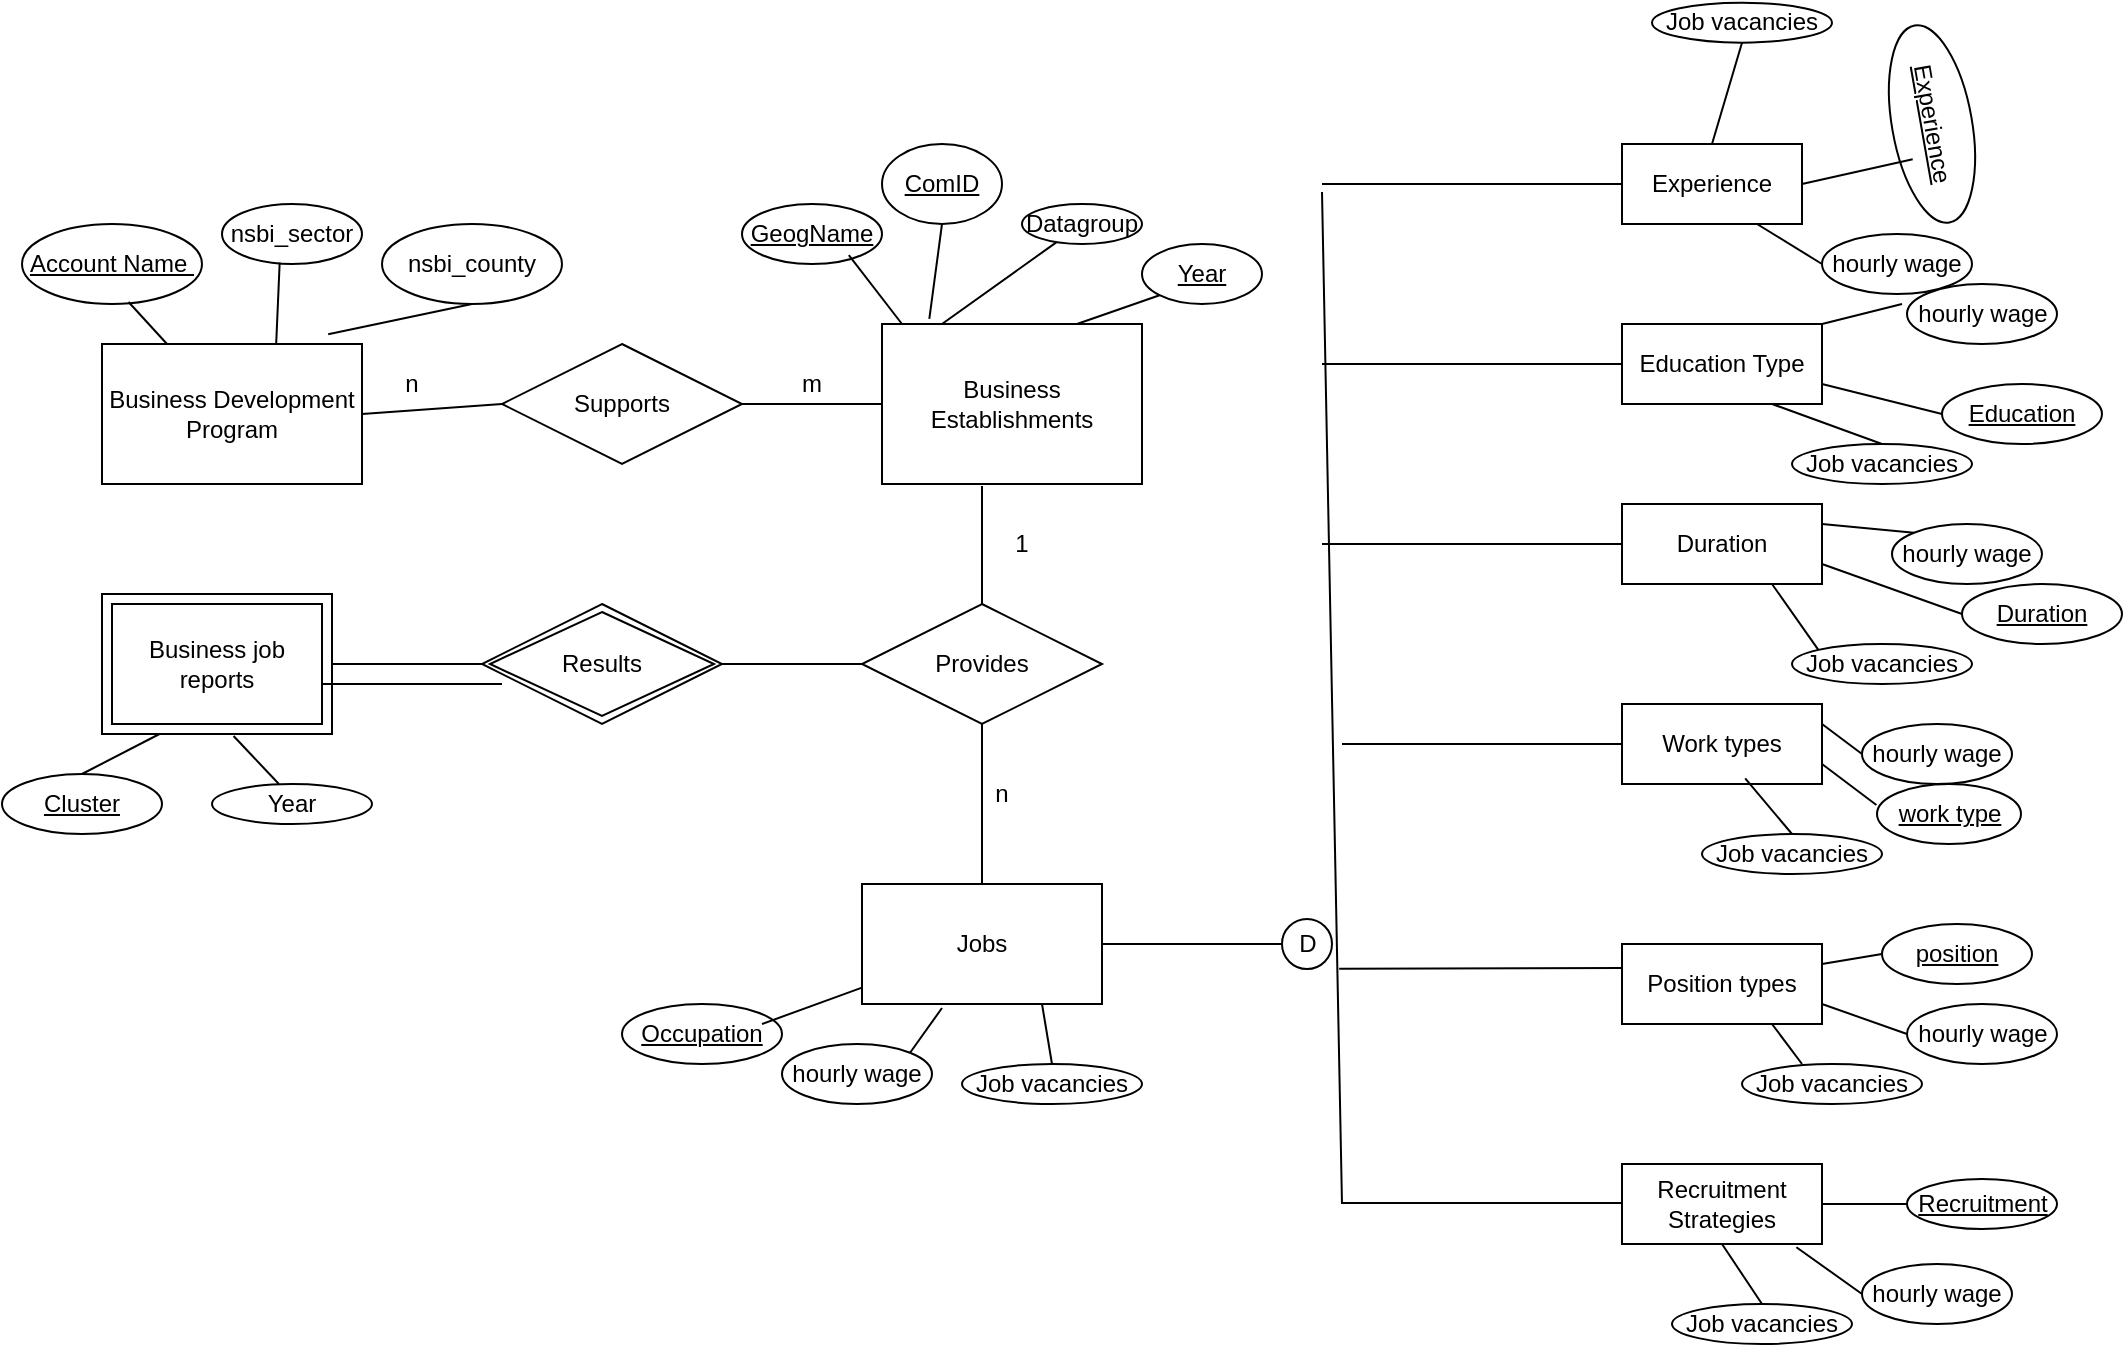 <mxfile type="device" version="12.6.6"><diagram id="hJ33zQo4tP4EgewtaBVh" name="Page-1"><mxGraphModel grid="1" dx="2484" dy="1618" gridSize="10" guides="1" tooltips="1" connect="1" arrows="1" fold="1" page="1" pageScale="1" pageWidth="1100" pageHeight="850" math="0" shadow="0"><root><mxCell id="0"/><mxCell id="1" parent="0"/><mxCell id="-fXs6Y_uNrgsa5H4RhY9-1" value="Business Establishments" parent="1" vertex="1" style="whiteSpace=wrap;html=1;align=center;"><mxGeometry as="geometry" height="80" width="130" x="110" y="140"/></mxCell><mxCell id="-fXs6Y_uNrgsa5H4RhY9-2" value="GeogName" parent="1" vertex="1" style="ellipse;whiteSpace=wrap;html=1;align=center;fontStyle=4;"><mxGeometry as="geometry" height="30" width="70" x="40" y="80"/></mxCell><mxCell id="-fXs6Y_uNrgsa5H4RhY9-3" value="Datagroup" parent="1" vertex="1" style="ellipse;whiteSpace=wrap;html=1;align=center;"><mxGeometry as="geometry" height="20" width="60" x="180" y="80"/></mxCell><mxCell id="-fXs6Y_uNrgsa5H4RhY9-4" value="" parent="1" style="endArrow=none;html=1;rounded=0;exitX=0.763;exitY=0.853;exitDx=0;exitDy=0;exitPerimeter=0;" edge="1" source="-fXs6Y_uNrgsa5H4RhY9-2"><mxGeometry as="geometry" relative="1"><mxPoint as="sourcePoint" x="120" y="100"/><mxPoint as="targetPoint" x="120" y="140"/></mxGeometry></mxCell><mxCell id="-fXs6Y_uNrgsa5H4RhY9-5" value="" parent="1" style="endArrow=none;html=1;rounded=0;" edge="1" source="-fXs6Y_uNrgsa5H4RhY9-3"><mxGeometry as="geometry" relative="1"><mxPoint as="sourcePoint" x="130" y="110"/><mxPoint as="targetPoint" x="140" y="140"/></mxGeometry></mxCell><mxCell id="-fXs6Y_uNrgsa5H4RhY9-6" value="Year" parent="1" vertex="1" style="ellipse;whiteSpace=wrap;html=1;align=center;fontStyle=4;"><mxGeometry as="geometry" height="30" width="60" x="240" y="100"/></mxCell><mxCell id="-fXs6Y_uNrgsa5H4RhY9-7" value="" parent="1" style="endArrow=none;html=1;rounded=0;exitX=0;exitY=1;exitDx=0;exitDy=0;entryX=0.75;entryY=0;entryDx=0;entryDy=0;" edge="1" target="-fXs6Y_uNrgsa5H4RhY9-1" source="-fXs6Y_uNrgsa5H4RhY9-6"><mxGeometry as="geometry" relative="1"><mxPoint as="sourcePoint" x="214.275" y="107.15"/><mxPoint as="targetPoint" x="150" y="150"/></mxGeometry></mxCell><mxCell id="-fXs6Y_uNrgsa5H4RhY9-10" value="Supports" parent="1" vertex="1" style="shape=rhombus;perimeter=rhombusPerimeter;whiteSpace=wrap;html=1;align=center;"><mxGeometry as="geometry" height="60" width="120" x="-80" y="150"/></mxCell><mxCell id="-fXs6Y_uNrgsa5H4RhY9-11" value="" parent="1" style="endArrow=none;html=1;rounded=0;exitX=0;exitY=0.5;exitDx=0;exitDy=0;entryX=1;entryY=0.5;entryDx=0;entryDy=0;" edge="1" target="-fXs6Y_uNrgsa5H4RhY9-10" source="-fXs6Y_uNrgsa5H4RhY9-1"><mxGeometry as="geometry" relative="1"><mxPoint as="sourcePoint" x="40" y="360"/><mxPoint as="targetPoint" x="200" y="360"/></mxGeometry></mxCell><mxCell id="-fXs6Y_uNrgsa5H4RhY9-12" value="Business Development Program" parent="1" vertex="1" style="whiteSpace=wrap;html=1;align=center;"><mxGeometry as="geometry" height="70" width="130" x="-280" y="150"/></mxCell><mxCell id="-fXs6Y_uNrgsa5H4RhY9-13" value="" parent="1" style="endArrow=none;html=1;rounded=0;entryX=0;entryY=0.5;entryDx=0;entryDy=0;exitX=1;exitY=0.5;exitDx=0;exitDy=0;" edge="1" target="-fXs6Y_uNrgsa5H4RhY9-10" source="-fXs6Y_uNrgsa5H4RhY9-12"><mxGeometry as="geometry" relative="1"><mxPoint as="sourcePoint" x="-250" y="240"/><mxPoint as="targetPoint" x="-90" y="240"/></mxGeometry></mxCell><mxCell id="-fXs6Y_uNrgsa5H4RhY9-14" value="Account Name&amp;nbsp;" parent="1" vertex="1" style="ellipse;whiteSpace=wrap;html=1;align=center;fontStyle=4;"><mxGeometry as="geometry" height="40" width="90" x="-320" y="90"/></mxCell><mxCell id="-fXs6Y_uNrgsa5H4RhY9-15" value="nsbi_sector" parent="1" vertex="1" style="ellipse;whiteSpace=wrap;html=1;align=center;"><mxGeometry as="geometry" height="30" width="70" x="-220" y="80"/></mxCell><mxCell id="-fXs6Y_uNrgsa5H4RhY9-16" value="nsbi_county" parent="1" vertex="1" style="ellipse;whiteSpace=wrap;html=1;align=center;"><mxGeometry as="geometry" height="40" width="90" x="-140" y="90"/></mxCell><mxCell id="-fXs6Y_uNrgsa5H4RhY9-17" value="" parent="1" style="endArrow=none;html=1;rounded=0;exitX=0.5;exitY=1;exitDx=0;exitDy=0;entryX=0.87;entryY=-0.07;entryDx=0;entryDy=0;entryPerimeter=0;" edge="1" target="-fXs6Y_uNrgsa5H4RhY9-12" source="-fXs6Y_uNrgsa5H4RhY9-16"><mxGeometry as="geometry" relative="1"><mxPoint as="sourcePoint" x="103.41" y="115.59"/><mxPoint as="targetPoint" x="130" y="150"/></mxGeometry></mxCell><mxCell id="-fXs6Y_uNrgsa5H4RhY9-18" value="" parent="1" style="endArrow=none;html=1;rounded=0;exitX=0.412;exitY=0.975;exitDx=0;exitDy=0;entryX=0.67;entryY=-0.003;entryDx=0;entryDy=0;entryPerimeter=0;exitPerimeter=0;" edge="1" target="-fXs6Y_uNrgsa5H4RhY9-12" source="-fXs6Y_uNrgsa5H4RhY9-15"><mxGeometry as="geometry" relative="1"><mxPoint as="sourcePoint" x="-90" y="110"/><mxPoint as="targetPoint" x="-165.6" y="155.8"/></mxGeometry></mxCell><mxCell id="-fXs6Y_uNrgsa5H4RhY9-19" value="" parent="1" style="endArrow=none;html=1;rounded=0;exitX=0.592;exitY=0.975;exitDx=0;exitDy=0;entryX=0.25;entryY=0;entryDx=0;entryDy=0;exitPerimeter=0;" edge="1" target="-fXs6Y_uNrgsa5H4RhY9-12" source="-fXs6Y_uNrgsa5H4RhY9-14"><mxGeometry as="geometry" relative="1"><mxPoint as="sourcePoint" x="-168.8" y="99"/><mxPoint as="targetPoint" x="-189.6" y="159.82"/></mxGeometry></mxCell><mxCell id="-fXs6Y_uNrgsa5H4RhY9-20" value="Provides" parent="1" vertex="1" style="shape=rhombus;perimeter=rhombusPerimeter;whiteSpace=wrap;html=1;align=center;"><mxGeometry as="geometry" height="60" width="120" x="100" y="280"/></mxCell><mxCell id="-fXs6Y_uNrgsa5H4RhY9-21" value="Jobs" parent="1" vertex="1" style="whiteSpace=wrap;html=1;align=center;"><mxGeometry as="geometry" height="60" width="120" x="100" y="420"/></mxCell><mxCell id="-fXs6Y_uNrgsa5H4RhY9-22" value="" parent="1" style="endArrow=none;html=1;rounded=0;entryX=0.5;entryY=1;entryDx=0;entryDy=0;exitX=0.5;exitY=0;exitDx=0;exitDy=0;" edge="1" target="-fXs6Y_uNrgsa5H4RhY9-20" source="-fXs6Y_uNrgsa5H4RhY9-21"><mxGeometry as="geometry" relative="1"><mxPoint as="sourcePoint" x="-280" y="480"/><mxPoint as="targetPoint" x="-120" y="480"/></mxGeometry></mxCell><mxCell id="-fXs6Y_uNrgsa5H4RhY9-23" value="" parent="1" style="endArrow=none;html=1;rounded=0;exitX=0.5;exitY=0;exitDx=0;exitDy=0;" edge="1" source="-fXs6Y_uNrgsa5H4RhY9-20"><mxGeometry as="geometry" relative="1"><mxPoint as="sourcePoint" x="170" y="430"/><mxPoint as="targetPoint" x="160" y="221"/></mxGeometry></mxCell><mxCell id="-fXs6Y_uNrgsa5H4RhY9-25" value="Business job reports" parent="1" vertex="1" style="shape=ext;margin=3;double=1;whiteSpace=wrap;html=1;align=center;"><mxGeometry as="geometry" height="70" width="115" x="-280" y="275"/></mxCell><mxCell id="-fXs6Y_uNrgsa5H4RhY9-26" value="" parent="1" style="endArrow=none;html=1;rounded=0;entryX=0;entryY=0.5;entryDx=0;entryDy=0;exitX=1;exitY=0.5;exitDx=0;exitDy=0;" edge="1" target="-fXs6Y_uNrgsa5H4RhY9-27" source="-fXs6Y_uNrgsa5H4RhY9-25"><mxGeometry as="geometry" relative="1"><mxPoint as="sourcePoint" x="-157" y="310"/><mxPoint as="targetPoint" x="-110" y="310"/></mxGeometry></mxCell><mxCell id="-fXs6Y_uNrgsa5H4RhY9-27" value="Results" parent="1" vertex="1" style="shape=rhombus;double=1;perimeter=rhombusPerimeter;whiteSpace=wrap;html=1;align=center;"><mxGeometry as="geometry" height="60" width="120" x="-90" y="280"/></mxCell><mxCell id="-fXs6Y_uNrgsa5H4RhY9-28" value="" parent="1" style="endArrow=none;html=1;rounded=0;" edge="1"><mxGeometry as="geometry" relative="1"><mxPoint as="sourcePoint" x="-170" y="320"/><mxPoint as="targetPoint" x="-80" y="320"/></mxGeometry></mxCell><mxCell id="-fXs6Y_uNrgsa5H4RhY9-30" value="" parent="1" style="endArrow=none;html=1;rounded=0;entryX=0;entryY=0.5;entryDx=0;entryDy=0;exitX=1;exitY=0.5;exitDx=0;exitDy=0;" edge="1" target="-fXs6Y_uNrgsa5H4RhY9-20" source="-fXs6Y_uNrgsa5H4RhY9-27"><mxGeometry as="geometry" relative="1"><mxPoint as="sourcePoint" x="-280" y="500"/><mxPoint as="targetPoint" x="-120" y="500"/></mxGeometry></mxCell><mxCell id="-fXs6Y_uNrgsa5H4RhY9-31" value="Cluster" parent="1" vertex="1" style="ellipse;whiteSpace=wrap;html=1;align=center;fontStyle=4;"><mxGeometry as="geometry" height="30" width="80" x="-330" y="365"/></mxCell><mxCell id="-fXs6Y_uNrgsa5H4RhY9-32" value="Year" parent="1" vertex="1" style="ellipse;whiteSpace=wrap;html=1;align=center;"><mxGeometry as="geometry" height="20" width="80" x="-225" y="370"/></mxCell><mxCell id="-fXs6Y_uNrgsa5H4RhY9-33" value="" parent="1" style="endArrow=none;html=1;rounded=0;entryX=0.25;entryY=1;entryDx=0;entryDy=0;exitX=0.5;exitY=0;exitDx=0;exitDy=0;" edge="1" target="-fXs6Y_uNrgsa5H4RhY9-25" source="-fXs6Y_uNrgsa5H4RhY9-31"><mxGeometry as="geometry" relative="1"><mxPoint as="sourcePoint" x="-330" y="500"/><mxPoint as="targetPoint" x="-170" y="500"/></mxGeometry></mxCell><mxCell id="-fXs6Y_uNrgsa5H4RhY9-34" value="" parent="1" style="endArrow=none;html=1;rounded=0;entryX=0.572;entryY=1.014;entryDx=0;entryDy=0;exitX=0.418;exitY=0;exitDx=0;exitDy=0;entryPerimeter=0;exitPerimeter=0;" edge="1" target="-fXs6Y_uNrgsa5H4RhY9-25" source="-fXs6Y_uNrgsa5H4RhY9-32"><mxGeometry as="geometry" relative="1"><mxPoint as="sourcePoint" x="-280" y="400"/><mxPoint as="targetPoint" x="-241.25" y="355"/></mxGeometry></mxCell><mxCell id="-fXs6Y_uNrgsa5H4RhY9-35" value="hourly wage" parent="1" vertex="1" style="ellipse;whiteSpace=wrap;html=1;align=center;"><mxGeometry as="geometry" height="30" width="75" x="60" y="500"/></mxCell><mxCell id="-fXs6Y_uNrgsa5H4RhY9-36" value="Occupation" parent="1" vertex="1" style="ellipse;whiteSpace=wrap;html=1;align=center;fontStyle=4;"><mxGeometry as="geometry" height="30" width="80" x="-20" y="480"/></mxCell><mxCell id="-fXs6Y_uNrgsa5H4RhY9-37" value="Job vacancies" parent="1" vertex="1" style="ellipse;whiteSpace=wrap;html=1;align=center;"><mxGeometry as="geometry" height="20" width="90" x="150" y="510"/></mxCell><mxCell id="-fXs6Y_uNrgsa5H4RhY9-38" value="" parent="1" style="endArrow=none;html=1;rounded=0;" edge="1" target="-fXs6Y_uNrgsa5H4RhY9-21"><mxGeometry as="geometry" relative="1"><mxPoint as="sourcePoint" x="50" y="490"/><mxPoint as="targetPoint" x="-170" y="600"/></mxGeometry></mxCell><mxCell id="-fXs6Y_uNrgsa5H4RhY9-39" value="" parent="1" style="endArrow=none;html=1;rounded=0;exitX=1;exitY=0;exitDx=0;exitDy=0;" edge="1" source="-fXs6Y_uNrgsa5H4RhY9-35"><mxGeometry as="geometry" relative="1"><mxPoint as="sourcePoint" x="60" y="500"/><mxPoint as="targetPoint" x="140" y="482"/></mxGeometry></mxCell><mxCell id="-fXs6Y_uNrgsa5H4RhY9-40" value="" parent="1" style="endArrow=none;html=1;rounded=0;entryX=0.75;entryY=1;entryDx=0;entryDy=0;exitX=0.5;exitY=0;exitDx=0;exitDy=0;" edge="1" target="-fXs6Y_uNrgsa5H4RhY9-21" source="-fXs6Y_uNrgsa5H4RhY9-37"><mxGeometry as="geometry" relative="1"><mxPoint as="sourcePoint" x="70" y="510"/><mxPoint as="targetPoint" x="120" y="491.818"/></mxGeometry></mxCell><mxCell id="-fXs6Y_uNrgsa5H4RhY9-41" value="" parent="1" style="endArrow=none;html=1;rounded=0;exitX=1;exitY=0.5;exitDx=0;exitDy=0;" edge="1" target="-fXs6Y_uNrgsa5H4RhY9-42" source="-fXs6Y_uNrgsa5H4RhY9-21"><mxGeometry as="geometry" relative="1"><mxPoint as="sourcePoint" x="-330" y="550"/><mxPoint as="targetPoint" x="300" y="450"/></mxGeometry></mxCell><mxCell id="-fXs6Y_uNrgsa5H4RhY9-42" value="" parent="1" vertex="1" style="ellipse;whiteSpace=wrap;html=1;aspect=fixed;"><mxGeometry as="geometry" height="25" width="25" x="310" y="437.5"/></mxCell><mxCell id="-fXs6Y_uNrgsa5H4RhY9-43" value="D" parent="1" vertex="1" style="text;html=1;strokeColor=none;fillColor=none;align=center;verticalAlign=middle;whiteSpace=wrap;rounded=0;"><mxGeometry as="geometry" height="20" width="40" x="302.5" y="440"/></mxCell><mxCell id="-fXs6Y_uNrgsa5H4RhY9-44" value="" parent="1" style="endArrow=none;html=1;rounded=0;" edge="1"><mxGeometry as="geometry" relative="1"><mxPoint as="sourcePoint" x="340" y="580"/><mxPoint as="targetPoint" x="330" y="74"/></mxGeometry></mxCell><mxCell id="-fXs6Y_uNrgsa5H4RhY9-45" value="" parent="1" style="endArrow=none;html=1;rounded=0;" edge="1"><mxGeometry as="geometry" relative="1"><mxPoint as="sourcePoint" x="330" y="70"/><mxPoint as="targetPoint" x="480" y="70"/></mxGeometry></mxCell><mxCell id="-fXs6Y_uNrgsa5H4RhY9-46" value="" parent="1" style="endArrow=none;html=1;rounded=0;" edge="1"><mxGeometry as="geometry" relative="1"><mxPoint as="sourcePoint" x="330" y="160"/><mxPoint as="targetPoint" x="480" y="160"/></mxGeometry></mxCell><mxCell id="-fXs6Y_uNrgsa5H4RhY9-47" value="" parent="1" style="endArrow=none;html=1;rounded=0;" edge="1"><mxGeometry as="geometry" relative="1"><mxPoint as="sourcePoint" x="330" y="250"/><mxPoint as="targetPoint" x="480" y="250"/></mxGeometry></mxCell><mxCell id="-fXs6Y_uNrgsa5H4RhY9-48" value="" parent="1" style="endArrow=none;html=1;rounded=0;" edge="1"><mxGeometry as="geometry" relative="1"><mxPoint as="sourcePoint" x="340" y="350"/><mxPoint as="targetPoint" x="480" y="350"/></mxGeometry></mxCell><mxCell id="-fXs6Y_uNrgsa5H4RhY9-49" value="" parent="1" style="endArrow=none;html=1;rounded=0;exitX=0.902;exitY=-0.38;exitDx=0;exitDy=0;exitPerimeter=0;" edge="1"><mxGeometry as="geometry" relative="1"><mxPoint as="sourcePoint" x="338.58" y="462.4"/><mxPoint as="targetPoint" x="480" y="462"/></mxGeometry></mxCell><mxCell id="-fXs6Y_uNrgsa5H4RhY9-50" value="" parent="1" style="endArrow=none;html=1;rounded=0;" edge="1"><mxGeometry as="geometry" relative="1"><mxPoint as="sourcePoint" x="340" y="579.5"/><mxPoint as="targetPoint" x="480" y="579.5"/></mxGeometry></mxCell><mxCell id="-fXs6Y_uNrgsa5H4RhY9-51" value="Recruitment Strategies" parent="1" vertex="1" style="whiteSpace=wrap;html=1;align=center;"><mxGeometry as="geometry" height="40" width="100" x="480" y="560"/></mxCell><mxCell id="-fXs6Y_uNrgsa5H4RhY9-52" value="Position types" parent="1" vertex="1" style="whiteSpace=wrap;html=1;align=center;"><mxGeometry as="geometry" height="40" width="100" x="480" y="450"/></mxCell><mxCell id="-fXs6Y_uNrgsa5H4RhY9-53" value="Work types" parent="1" vertex="1" style="whiteSpace=wrap;html=1;align=center;"><mxGeometry as="geometry" height="40" width="100" x="480" y="330"/></mxCell><mxCell id="-fXs6Y_uNrgsa5H4RhY9-54" value="Education Type" parent="1" vertex="1" style="whiteSpace=wrap;html=1;align=center;"><mxGeometry as="geometry" height="40" width="100" x="480" y="140"/></mxCell><mxCell id="-fXs6Y_uNrgsa5H4RhY9-55" value="Experience" parent="1" vertex="1" style="whiteSpace=wrap;html=1;align=center;"><mxGeometry as="geometry" height="40" width="90" x="480" y="50"/></mxCell><mxCell id="-fXs6Y_uNrgsa5H4RhY9-56" value="Duration" parent="1" vertex="1" style="whiteSpace=wrap;html=1;align=center;"><mxGeometry as="geometry" height="40" width="100" x="480" y="230"/></mxCell><mxCell id="-fXs6Y_uNrgsa5H4RhY9-59" value="Job vacancies" parent="1" vertex="1" style="ellipse;whiteSpace=wrap;html=1;align=center;"><mxGeometry as="geometry" height="20" width="90" x="505" y="630"/></mxCell><mxCell id="-fXs6Y_uNrgsa5H4RhY9-60" value="hourly wage" parent="1" vertex="1" style="ellipse;whiteSpace=wrap;html=1;align=center;"><mxGeometry as="geometry" height="30" width="75" x="600" y="610"/></mxCell><mxCell id="-fXs6Y_uNrgsa5H4RhY9-62" value="Recruitment" parent="1" vertex="1" style="ellipse;whiteSpace=wrap;html=1;align=center;fontStyle=4;"><mxGeometry as="geometry" height="25" width="75" x="622.5" y="567.5"/></mxCell><mxCell id="-fXs6Y_uNrgsa5H4RhY9-65" value="hourly wage" parent="1" vertex="1" style="ellipse;whiteSpace=wrap;html=1;align=center;"><mxGeometry as="geometry" height="30" width="75" x="580" y="95"/></mxCell><mxCell id="-fXs6Y_uNrgsa5H4RhY9-66" value="hourly wage" parent="1" vertex="1" style="ellipse;whiteSpace=wrap;html=1;align=center;"><mxGeometry as="geometry" height="30" width="75" x="622.5" y="120"/></mxCell><mxCell id="-fXs6Y_uNrgsa5H4RhY9-67" value="hourly wage" parent="1" vertex="1" style="ellipse;whiteSpace=wrap;html=1;align=center;"><mxGeometry as="geometry" height="30" width="75" x="615" y="240"/></mxCell><mxCell id="-fXs6Y_uNrgsa5H4RhY9-68" value="hourly wage" parent="1" vertex="1" style="ellipse;whiteSpace=wrap;html=1;align=center;"><mxGeometry as="geometry" height="30" width="75" x="600" y="340"/></mxCell><mxCell id="-fXs6Y_uNrgsa5H4RhY9-69" value="hourly wage" parent="1" vertex="1" style="ellipse;whiteSpace=wrap;html=1;align=center;"><mxGeometry as="geometry" height="30" width="75" x="622.5" y="480"/></mxCell><mxCell id="-fXs6Y_uNrgsa5H4RhY9-70" value="Job vacancies" parent="1" vertex="1" style="ellipse;whiteSpace=wrap;html=1;align=center;"><mxGeometry as="geometry" height="20" width="90" x="495" y="-20.67"/></mxCell><mxCell id="-fXs6Y_uNrgsa5H4RhY9-71" value="Job vacancies" parent="1" vertex="1" style="ellipse;whiteSpace=wrap;html=1;align=center;"><mxGeometry as="geometry" height="20" width="90" x="565" y="200"/></mxCell><mxCell id="-fXs6Y_uNrgsa5H4RhY9-72" value="Job vacancies" parent="1" vertex="1" style="ellipse;whiteSpace=wrap;html=1;align=center;"><mxGeometry as="geometry" height="20" width="90" x="565" y="300"/></mxCell><mxCell id="-fXs6Y_uNrgsa5H4RhY9-73" value="Job vacancies" parent="1" vertex="1" style="ellipse;whiteSpace=wrap;html=1;align=center;"><mxGeometry as="geometry" height="20" width="90" x="520" y="395"/></mxCell><mxCell id="-fXs6Y_uNrgsa5H4RhY9-74" value="Job vacancies" parent="1" vertex="1" style="ellipse;whiteSpace=wrap;html=1;align=center;"><mxGeometry as="geometry" height="20" width="90" x="540" y="510"/></mxCell><mxCell id="-fXs6Y_uNrgsa5H4RhY9-75" value="position" parent="1" vertex="1" style="ellipse;whiteSpace=wrap;html=1;align=center;fontStyle=4;"><mxGeometry as="geometry" height="30" width="75" x="610" y="440"/></mxCell><mxCell id="-fXs6Y_uNrgsa5H4RhY9-76" value="work type" parent="1" vertex="1" style="ellipse;whiteSpace=wrap;html=1;align=center;fontStyle=4;"><mxGeometry as="geometry" height="30" width="72" x="607.5" y="370"/></mxCell><mxCell id="-fXs6Y_uNrgsa5H4RhY9-77" value="Duration" parent="1" vertex="1" style="ellipse;whiteSpace=wrap;html=1;align=center;fontStyle=4;"><mxGeometry as="geometry" height="30" width="80" x="650" y="270"/></mxCell><mxCell id="-fXs6Y_uNrgsa5H4RhY9-78" value="Education" parent="1" vertex="1" style="ellipse;whiteSpace=wrap;html=1;align=center;fontStyle=4;"><mxGeometry as="geometry" height="30" width="80" x="640" y="170"/></mxCell><mxCell id="-fXs6Y_uNrgsa5H4RhY9-79" value="Experience" parent="1" vertex="1" style="ellipse;whiteSpace=wrap;html=1;align=center;fontStyle=4;rotation=80;direction=west;"><mxGeometry as="geometry" height="40" width="100" x="585" y="20"/></mxCell><mxCell id="-fXs6Y_uNrgsa5H4RhY9-80" value="" parent="1" style="endArrow=none;html=1;rounded=0;entryX=0.5;entryY=1;entryDx=0;entryDy=0;exitX=0.5;exitY=0;exitDx=0;exitDy=0;" edge="1" target="-fXs6Y_uNrgsa5H4RhY9-51" source="-fXs6Y_uNrgsa5H4RhY9-59"><mxGeometry as="geometry" relative="1"><mxPoint as="sourcePoint" x="310" y="720"/><mxPoint as="targetPoint" x="-80" y="810"/></mxGeometry></mxCell><mxCell id="-fXs6Y_uNrgsa5H4RhY9-81" value="" parent="1" style="endArrow=none;html=1;rounded=0;entryX=0.872;entryY=1.04;entryDx=0;entryDy=0;exitX=0;exitY=0.5;exitDx=0;exitDy=0;entryPerimeter=0;" edge="1" target="-fXs6Y_uNrgsa5H4RhY9-51" source="-fXs6Y_uNrgsa5H4RhY9-60"><mxGeometry as="geometry" relative="1"><mxPoint as="sourcePoint" x="560" y="640"/><mxPoint as="targetPoint" x="540" y="610"/></mxGeometry></mxCell><mxCell id="-fXs6Y_uNrgsa5H4RhY9-82" value="" parent="1" style="endArrow=none;html=1;rounded=0;entryX=1;entryY=0.5;entryDx=0;entryDy=0;exitX=0;exitY=0.5;exitDx=0;exitDy=0;" edge="1" target="-fXs6Y_uNrgsa5H4RhY9-51" source="-fXs6Y_uNrgsa5H4RhY9-62"><mxGeometry as="geometry" relative="1"><mxPoint as="sourcePoint" x="570" y="650"/><mxPoint as="targetPoint" x="550" y="620"/></mxGeometry></mxCell><mxCell id="-fXs6Y_uNrgsa5H4RhY9-84" value="" parent="1" style="endArrow=none;html=1;rounded=0;entryX=0.75;entryY=1;entryDx=0;entryDy=0;" edge="1" target="-fXs6Y_uNrgsa5H4RhY9-52"><mxGeometry as="geometry" relative="1"><mxPoint as="sourcePoint" x="570" y="510"/><mxPoint as="targetPoint" x="560" y="630"/></mxGeometry></mxCell><mxCell id="-fXs6Y_uNrgsa5H4RhY9-85" value="" parent="1" style="endArrow=none;html=1;rounded=0;entryX=1;entryY=0.75;entryDx=0;entryDy=0;exitX=0;exitY=0.5;exitDx=0;exitDy=0;" edge="1" target="-fXs6Y_uNrgsa5H4RhY9-52" source="-fXs6Y_uNrgsa5H4RhY9-69"><mxGeometry as="geometry" relative="1"><mxPoint as="sourcePoint" x="580" y="520"/><mxPoint as="targetPoint" x="565" y="500"/></mxGeometry></mxCell><mxCell id="-fXs6Y_uNrgsa5H4RhY9-86" value="" parent="1" style="endArrow=none;html=1;rounded=0;entryX=1;entryY=0.25;entryDx=0;entryDy=0;exitX=0;exitY=0.5;exitDx=0;exitDy=0;" edge="1" target="-fXs6Y_uNrgsa5H4RhY9-52" source="-fXs6Y_uNrgsa5H4RhY9-75"><mxGeometry as="geometry" relative="1"><mxPoint as="sourcePoint" x="632.5" y="505"/><mxPoint as="targetPoint" x="590" y="490"/></mxGeometry></mxCell><mxCell id="-fXs6Y_uNrgsa5H4RhY9-87" value="" parent="1" style="endArrow=none;html=1;rounded=0;entryX=0.616;entryY=0.93;entryDx=0;entryDy=0;exitX=0.5;exitY=0;exitDx=0;exitDy=0;entryPerimeter=0;" edge="1" target="-fXs6Y_uNrgsa5H4RhY9-53" source="-fXs6Y_uNrgsa5H4RhY9-73"><mxGeometry as="geometry" relative="1"><mxPoint as="sourcePoint" x="620" y="465"/><mxPoint as="targetPoint" x="590" y="470"/></mxGeometry></mxCell><mxCell id="-fXs6Y_uNrgsa5H4RhY9-88" value="" parent="1" style="endArrow=none;html=1;rounded=0;entryX=1;entryY=0.75;entryDx=0;entryDy=0;exitX=-0.004;exitY=0.35;exitDx=0;exitDy=0;exitPerimeter=0;" edge="1" target="-fXs6Y_uNrgsa5H4RhY9-53" source="-fXs6Y_uNrgsa5H4RhY9-76"><mxGeometry as="geometry" relative="1"><mxPoint as="sourcePoint" x="575" y="405"/><mxPoint as="targetPoint" x="551.6" y="377.2"/></mxGeometry></mxCell><mxCell id="-fXs6Y_uNrgsa5H4RhY9-89" value="" parent="1" style="endArrow=none;html=1;rounded=0;entryX=1;entryY=0.25;entryDx=0;entryDy=0;exitX=0;exitY=0.5;exitDx=0;exitDy=0;" edge="1" target="-fXs6Y_uNrgsa5H4RhY9-53" source="-fXs6Y_uNrgsa5H4RhY9-68"><mxGeometry as="geometry" relative="1"><mxPoint as="sourcePoint" x="617.212" y="390.5"/><mxPoint as="targetPoint" x="590" y="370"/></mxGeometry></mxCell><mxCell id="-fXs6Y_uNrgsa5H4RhY9-90" value="" parent="1" style="endArrow=none;html=1;rounded=0;entryX=0.75;entryY=1;entryDx=0;entryDy=0;exitX=0;exitY=0;exitDx=0;exitDy=0;" edge="1" target="-fXs6Y_uNrgsa5H4RhY9-56" source="-fXs6Y_uNrgsa5H4RhY9-72"><mxGeometry as="geometry" relative="1"><mxPoint as="sourcePoint" x="610" y="365"/><mxPoint as="targetPoint" x="590" y="350"/></mxGeometry></mxCell><mxCell id="-fXs6Y_uNrgsa5H4RhY9-91" value="" parent="1" style="endArrow=none;html=1;rounded=0;entryX=1;entryY=0.75;entryDx=0;entryDy=0;exitX=0;exitY=0.5;exitDx=0;exitDy=0;" edge="1" target="-fXs6Y_uNrgsa5H4RhY9-56" source="-fXs6Y_uNrgsa5H4RhY9-77"><mxGeometry as="geometry" relative="1"><mxPoint as="sourcePoint" x="588.18" y="312.929"/><mxPoint as="targetPoint" x="565" y="280"/></mxGeometry></mxCell><mxCell id="-fXs6Y_uNrgsa5H4RhY9-92" value="" parent="1" style="endArrow=none;html=1;rounded=0;entryX=1;entryY=0.25;entryDx=0;entryDy=0;exitX=0;exitY=0;exitDx=0;exitDy=0;" edge="1" target="-fXs6Y_uNrgsa5H4RhY9-56" source="-fXs6Y_uNrgsa5H4RhY9-67"><mxGeometry as="geometry" relative="1"><mxPoint as="sourcePoint" x="660" y="295"/><mxPoint as="targetPoint" x="590" y="270"/></mxGeometry></mxCell><mxCell id="-fXs6Y_uNrgsa5H4RhY9-96" value="" parent="1" style="endArrow=none;html=1;rounded=0;entryX=0.75;entryY=1;entryDx=0;entryDy=0;exitX=0.5;exitY=0;exitDx=0;exitDy=0;" edge="1" target="-fXs6Y_uNrgsa5H4RhY9-54" source="-fXs6Y_uNrgsa5H4RhY9-71"><mxGeometry as="geometry" relative="1"><mxPoint as="sourcePoint" x="636.162" y="254.322"/><mxPoint as="targetPoint" x="590" y="250"/></mxGeometry></mxCell><mxCell id="-fXs6Y_uNrgsa5H4RhY9-97" value="" parent="1" style="endArrow=none;html=1;rounded=0;entryX=1;entryY=0.75;entryDx=0;entryDy=0;exitX=0;exitY=0.5;exitDx=0;exitDy=0;" edge="1" target="-fXs6Y_uNrgsa5H4RhY9-54" source="-fXs6Y_uNrgsa5H4RhY9-78"><mxGeometry as="geometry" relative="1"><mxPoint as="sourcePoint" x="620" y="210"/><mxPoint as="targetPoint" x="565" y="190"/></mxGeometry></mxCell><mxCell id="-fXs6Y_uNrgsa5H4RhY9-98" value="" parent="1" style="endArrow=none;html=1;rounded=0;entryX=1;entryY=0;entryDx=0;entryDy=0;" edge="1" target="-fXs6Y_uNrgsa5H4RhY9-54"><mxGeometry as="geometry" relative="1"><mxPoint as="sourcePoint" x="620" y="130"/><mxPoint as="targetPoint" x="575" y="200"/></mxGeometry></mxCell><mxCell id="-fXs6Y_uNrgsa5H4RhY9-100" value="" parent="1" style="endArrow=none;html=1;rounded=0;entryX=0.75;entryY=1;entryDx=0;entryDy=0;exitX=0;exitY=0.5;exitDx=0;exitDy=0;" edge="1" target="-fXs6Y_uNrgsa5H4RhY9-55" source="-fXs6Y_uNrgsa5H4RhY9-65"><mxGeometry as="geometry" relative="1"><mxPoint as="sourcePoint" x="630" y="140"/><mxPoint as="targetPoint" x="590" y="150"/></mxGeometry></mxCell><mxCell id="-fXs6Y_uNrgsa5H4RhY9-101" value="" parent="1" style="endArrow=none;html=1;rounded=0;entryX=1;entryY=0.5;entryDx=0;entryDy=0;exitX=0.343;exitY=0.186;exitDx=0;exitDy=0;exitPerimeter=0;" edge="1" target="-fXs6Y_uNrgsa5H4RhY9-55" source="-fXs6Y_uNrgsa5H4RhY9-79"><mxGeometry as="geometry" relative="1"><mxPoint as="sourcePoint" x="590" y="120"/><mxPoint as="targetPoint" x="557.5" y="100"/></mxGeometry></mxCell><mxCell id="-fXs6Y_uNrgsa5H4RhY9-102" value="" parent="1" style="endArrow=none;html=1;rounded=0;entryX=0.5;entryY=0;entryDx=0;entryDy=0;exitX=0.5;exitY=1;exitDx=0;exitDy=0;" edge="1" target="-fXs6Y_uNrgsa5H4RhY9-55" source="-fXs6Y_uNrgsa5H4RhY9-70"><mxGeometry as="geometry" relative="1"><mxPoint as="sourcePoint" x="643.857" y="37.643"/><mxPoint as="targetPoint" x="580" y="80"/></mxGeometry></mxCell><mxCell id="-fXs6Y_uNrgsa5H4RhY9-103" value="n" parent="1" vertex="1" style="text;html=1;strokeColor=none;fillColor=none;align=center;verticalAlign=middle;whiteSpace=wrap;rounded=0;"><mxGeometry as="geometry" height="20" width="40" x="-145" y="160"/></mxCell><mxCell id="-fXs6Y_uNrgsa5H4RhY9-104" value="m" parent="1" vertex="1" style="text;html=1;strokeColor=none;fillColor=none;align=center;verticalAlign=middle;whiteSpace=wrap;rounded=0;"><mxGeometry as="geometry" height="20" width="40" x="55" y="160"/></mxCell><mxCell id="-fXs6Y_uNrgsa5H4RhY9-105" value="1" parent="1" vertex="1" style="text;html=1;strokeColor=none;fillColor=none;align=center;verticalAlign=middle;whiteSpace=wrap;rounded=0;"><mxGeometry as="geometry" height="20" width="40" x="160" y="240"/></mxCell><mxCell id="-fXs6Y_uNrgsa5H4RhY9-108" value="n" parent="1" vertex="1" style="text;html=1;strokeColor=none;fillColor=none;align=center;verticalAlign=middle;whiteSpace=wrap;rounded=0;"><mxGeometry as="geometry" height="20" width="40" x="150" y="365"/></mxCell><mxCell id="-fXs6Y_uNrgsa5H4RhY9-110" value="ComID" parent="1" vertex="1" style="ellipse;whiteSpace=wrap;html=1;align=center;fontStyle=4;"><mxGeometry as="geometry" height="40" width="60" x="110" y="50"/></mxCell><mxCell id="-fXs6Y_uNrgsa5H4RhY9-111" value="" parent="1" style="endArrow=none;html=1;rounded=0;exitX=0.5;exitY=1;exitDx=0;exitDy=0;entryX=0.182;entryY=-0.032;entryDx=0;entryDy=0;entryPerimeter=0;" edge="1" target="-fXs6Y_uNrgsa5H4RhY9-1" source="-fXs6Y_uNrgsa5H4RhY9-110"><mxGeometry as="geometry" relative="1"><mxPoint as="sourcePoint" x="207.273" y="109.056"/><mxPoint as="targetPoint" x="150" y="150"/></mxGeometry></mxCell></root></mxGraphModel></diagram></mxfile>